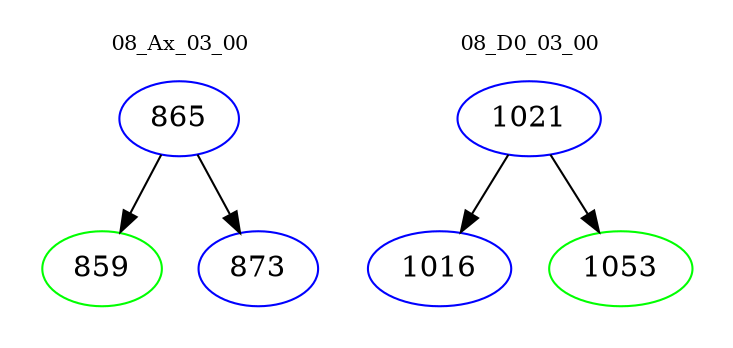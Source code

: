 digraph{
subgraph cluster_0 {
color = white
label = "08_Ax_03_00";
fontsize=10;
T0_865 [label="865", color="blue"]
T0_865 -> T0_859 [color="black"]
T0_859 [label="859", color="green"]
T0_865 -> T0_873 [color="black"]
T0_873 [label="873", color="blue"]
}
subgraph cluster_1 {
color = white
label = "08_D0_03_00";
fontsize=10;
T1_1021 [label="1021", color="blue"]
T1_1021 -> T1_1016 [color="black"]
T1_1016 [label="1016", color="blue"]
T1_1021 -> T1_1053 [color="black"]
T1_1053 [label="1053", color="green"]
}
}
